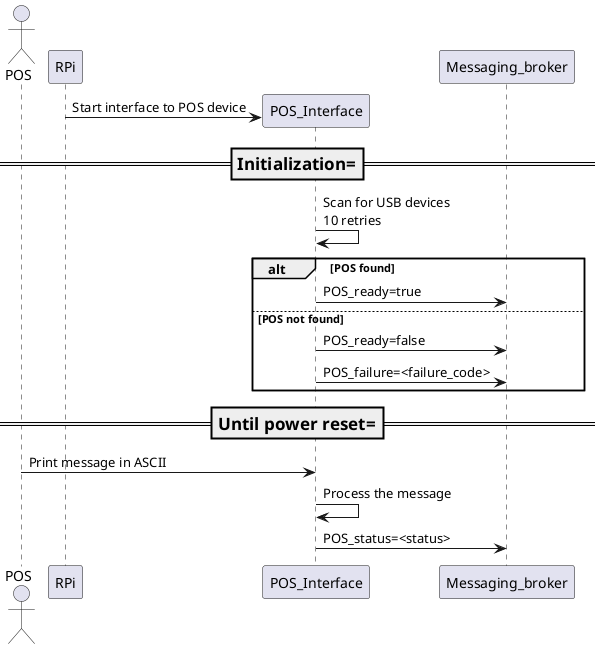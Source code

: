 @startuml
actor POS
participant RPi
participant POS_Interface
participant Messaging_broker

RPi -> POS_Interface **: Start interface to POS device

===Initialization===
POS_Interface -> POS_Interface: Scan for USB devices\n10 retries
alt POS found
POS_Interface -> Messaging_broker: POS_ready=true
else POS not found
POS_Interface -> Messaging_broker: POS_ready=false
POS_Interface -> Messaging_broker: POS_failure=<failure_code>
end

===Until power reset===
POS -> POS_Interface: Print message in ASCII
POS_Interface -> POS_Interface: Process the message
POS_Interface -> Messaging_broker: POS_status=<status>

@enduml